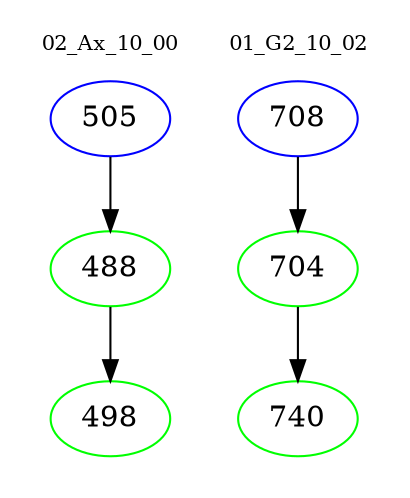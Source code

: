 digraph{
subgraph cluster_0 {
color = white
label = "02_Ax_10_00";
fontsize=10;
T0_505 [label="505", color="blue"]
T0_505 -> T0_488 [color="black"]
T0_488 [label="488", color="green"]
T0_488 -> T0_498 [color="black"]
T0_498 [label="498", color="green"]
}
subgraph cluster_1 {
color = white
label = "01_G2_10_02";
fontsize=10;
T1_708 [label="708", color="blue"]
T1_708 -> T1_704 [color="black"]
T1_704 [label="704", color="green"]
T1_704 -> T1_740 [color="black"]
T1_740 [label="740", color="green"]
}
}
